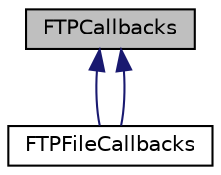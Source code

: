 digraph "FTPCallbacks"
{
  edge [fontname="Helvetica",fontsize="10",labelfontname="Helvetica",labelfontsize="10"];
  node [fontname="Helvetica",fontsize="10",shape=record];
  Node0 [label="FTPCallbacks",height=0.2,width=0.4,color="black", fillcolor="grey75", style="filled", fontcolor="black"];
  Node0 -> Node1 [dir="back",color="midnightblue",fontsize="10",style="solid",fontname="Helvetica"];
  Node1 [label="FTPFileCallbacks",height=0.2,width=0.4,color="black", fillcolor="white", style="filled",URL="$class_f_t_p_file_callbacks.html"];
  Node0 -> Node1 [dir="back",color="midnightblue",fontsize="10",style="solid",fontname="Helvetica"];
}
